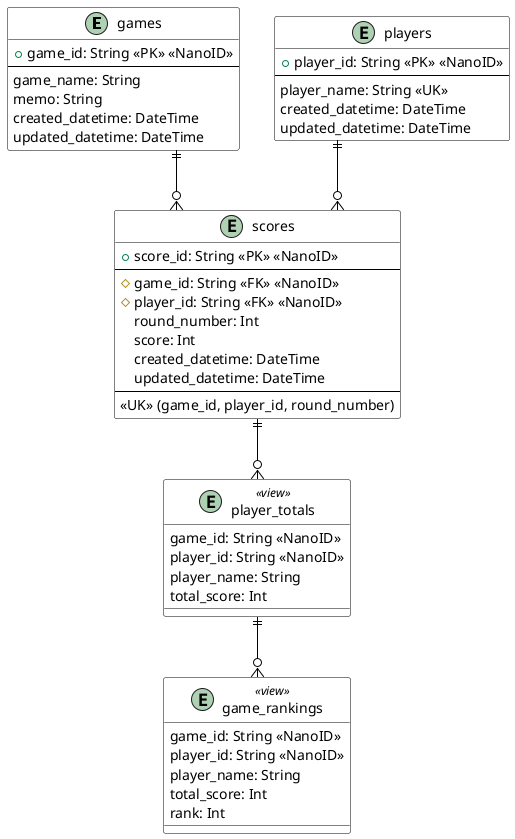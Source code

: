 @startuml ER Diagram

' Styling
skinparam linetype ortho
skinparam class {
    BackgroundColor White
    BorderColor Black
    ArrowColor Black
}

' Tables
entity "games" as games {
    + game_id: String <<PK>> <<NanoID>>
    --
    game_name: String
    memo: String
    created_datetime: DateTime
    updated_datetime: DateTime
}

entity "players" as players {
    + player_id: String <<PK>> <<NanoID>>
    --
    player_name: String <<UK>>
    created_datetime: DateTime
    updated_datetime: DateTime
}

entity "scores" as scores {
    + score_id: String <<PK>> <<NanoID>>
    --
    # game_id: String <<FK>> <<NanoID>>
    # player_id: String <<FK>> <<NanoID>>
    round_number: Int
    score: Int
    created_datetime: DateTime
    updated_datetime: DateTime
    --
    <<UK>> (game_id, player_id, round_number)
}

' Views
entity "player_totals" as player_totals <<view>> {
    game_id: String <<NanoID>>
    player_id: String <<NanoID>>
    player_name: String
    total_score: Int
}

entity "game_rankings" as game_rankings <<view>> {
    game_id: String <<NanoID>>
    player_id: String <<NanoID>>
    player_name: String
    total_score: Int
    rank: Int
}

' Relationships
games ||--o{ scores
players ||--o{ scores
scores ||--o{ player_totals
player_totals ||--o{ game_rankings

@enduml 
